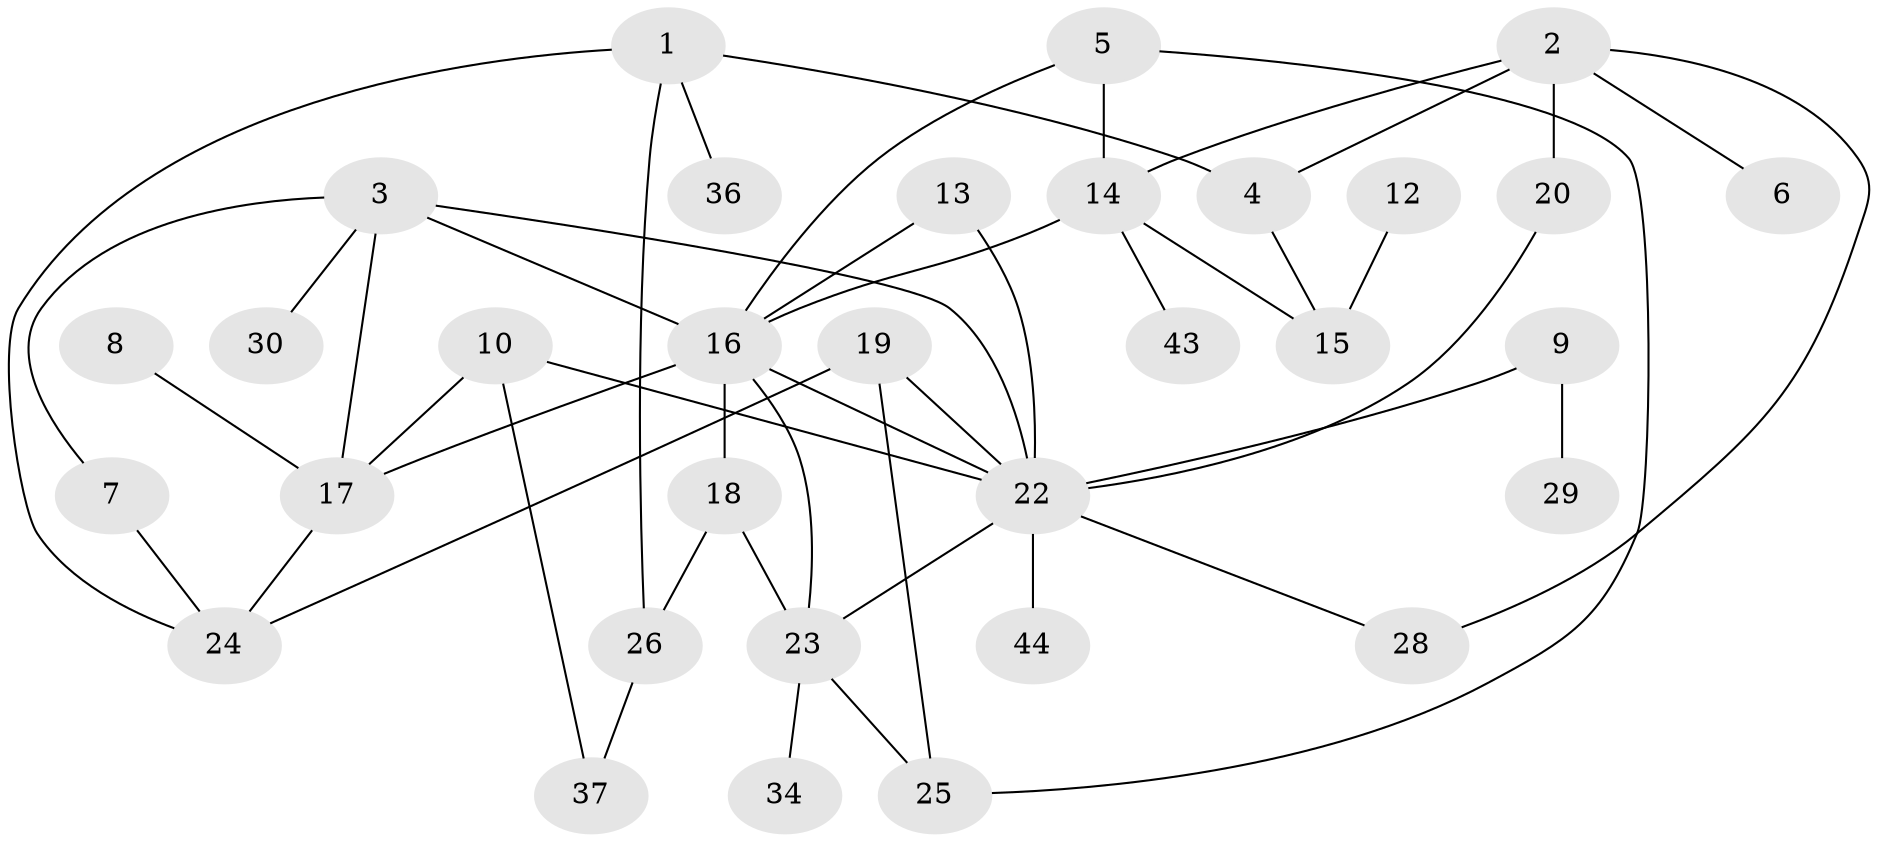 // original degree distribution, {5: 0.047058823529411764, 3: 0.2235294117647059, 2: 0.23529411764705882, 1: 0.24705882352941178, 4: 0.09411764705882353, 0: 0.12941176470588237, 6: 0.023529411764705882}
// Generated by graph-tools (version 1.1) at 2025/33/03/09/25 02:33:47]
// undirected, 32 vertices, 48 edges
graph export_dot {
graph [start="1"]
  node [color=gray90,style=filled];
  1;
  2;
  3;
  4;
  5;
  6;
  7;
  8;
  9;
  10;
  12;
  13;
  14;
  15;
  16;
  17;
  18;
  19;
  20;
  22;
  23;
  24;
  25;
  26;
  28;
  29;
  30;
  34;
  36;
  37;
  43;
  44;
  1 -- 4 [weight=1.0];
  1 -- 24 [weight=1.0];
  1 -- 26 [weight=1.0];
  1 -- 36 [weight=1.0];
  2 -- 4 [weight=1.0];
  2 -- 6 [weight=1.0];
  2 -- 14 [weight=1.0];
  2 -- 20 [weight=1.0];
  2 -- 28 [weight=1.0];
  3 -- 7 [weight=1.0];
  3 -- 16 [weight=1.0];
  3 -- 17 [weight=2.0];
  3 -- 22 [weight=1.0];
  3 -- 30 [weight=1.0];
  4 -- 15 [weight=1.0];
  5 -- 14 [weight=1.0];
  5 -- 16 [weight=1.0];
  5 -- 25 [weight=1.0];
  7 -- 24 [weight=1.0];
  8 -- 17 [weight=1.0];
  9 -- 22 [weight=1.0];
  9 -- 29 [weight=2.0];
  10 -- 17 [weight=1.0];
  10 -- 22 [weight=1.0];
  10 -- 37 [weight=1.0];
  12 -- 15 [weight=1.0];
  13 -- 16 [weight=1.0];
  13 -- 22 [weight=1.0];
  14 -- 15 [weight=1.0];
  14 -- 16 [weight=1.0];
  14 -- 43 [weight=1.0];
  16 -- 17 [weight=1.0];
  16 -- 18 [weight=1.0];
  16 -- 22 [weight=2.0];
  16 -- 23 [weight=1.0];
  17 -- 24 [weight=1.0];
  18 -- 23 [weight=1.0];
  18 -- 26 [weight=1.0];
  19 -- 22 [weight=1.0];
  19 -- 24 [weight=1.0];
  19 -- 25 [weight=1.0];
  20 -- 22 [weight=1.0];
  22 -- 23 [weight=1.0];
  22 -- 28 [weight=1.0];
  22 -- 44 [weight=1.0];
  23 -- 25 [weight=1.0];
  23 -- 34 [weight=1.0];
  26 -- 37 [weight=1.0];
}
